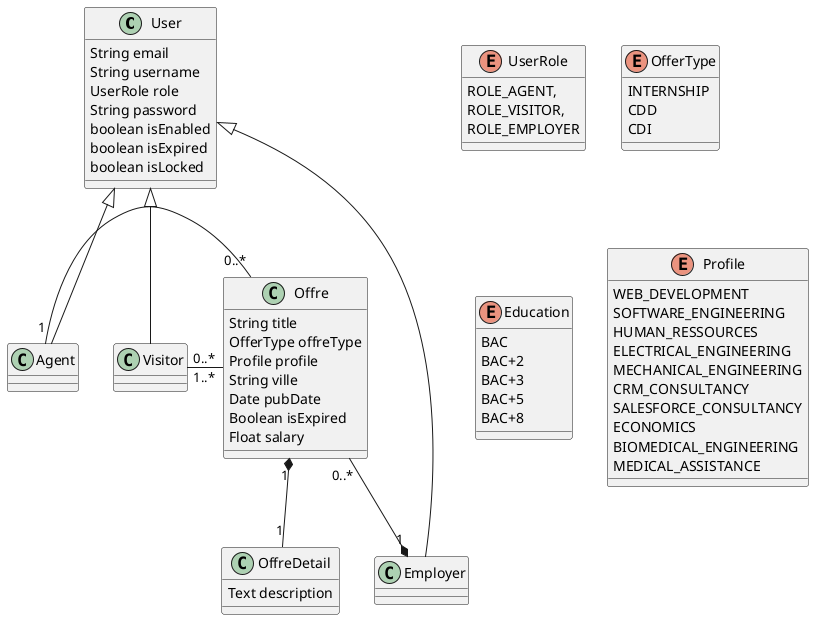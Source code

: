 @startuml
'https://plantuml.com/class-diagram

class User
class Agent
class Visitor
class Employer

class Offre
class OffreDetail


'Inheritance
User <|-- Agent
User <|-- Visitor
User <|-- Employer

'association
Agent "1" - "0..*" Offre
Visitor "0..*" - "1..*" Offre

'Composition
Offre "0..*" --* "1" Employer
Offre "1" *-- "1" OffreDetail

class User {
    String email
    String username
    UserRole role
    String password
    boolean isEnabled
    boolean isExpired
    boolean isLocked
}
class Offre{
    String title
    OfferType offreType
    Profile profile
    String ville
    Date pubDate
    Boolean isExpired
    Float salary
}
class OffreDetail{
    Text description
}

enum UserRole {
ROLE_AGENT,
ROLE_VISITOR,
ROLE_EMPLOYER
}

enum OfferType {
INTERNSHIP
CDD
CDI
}
enum Education {
BAC
BAC+2
BAC+3
BAC+5
BAC+8
}
enum Profile {
WEB_DEVELOPMENT
SOFTWARE_ENGINEERING
HUMAN_RESSOURCES
ELECTRICAL_ENGINEERING
MECHANICAL_ENGINEERING
CRM_CONSULTANCY
SALESFORCE_CONSULTANCY
ECONOMICS
BIOMEDICAL_ENGINEERING
MEDICAL_ASSISTANCE
}

@enduml